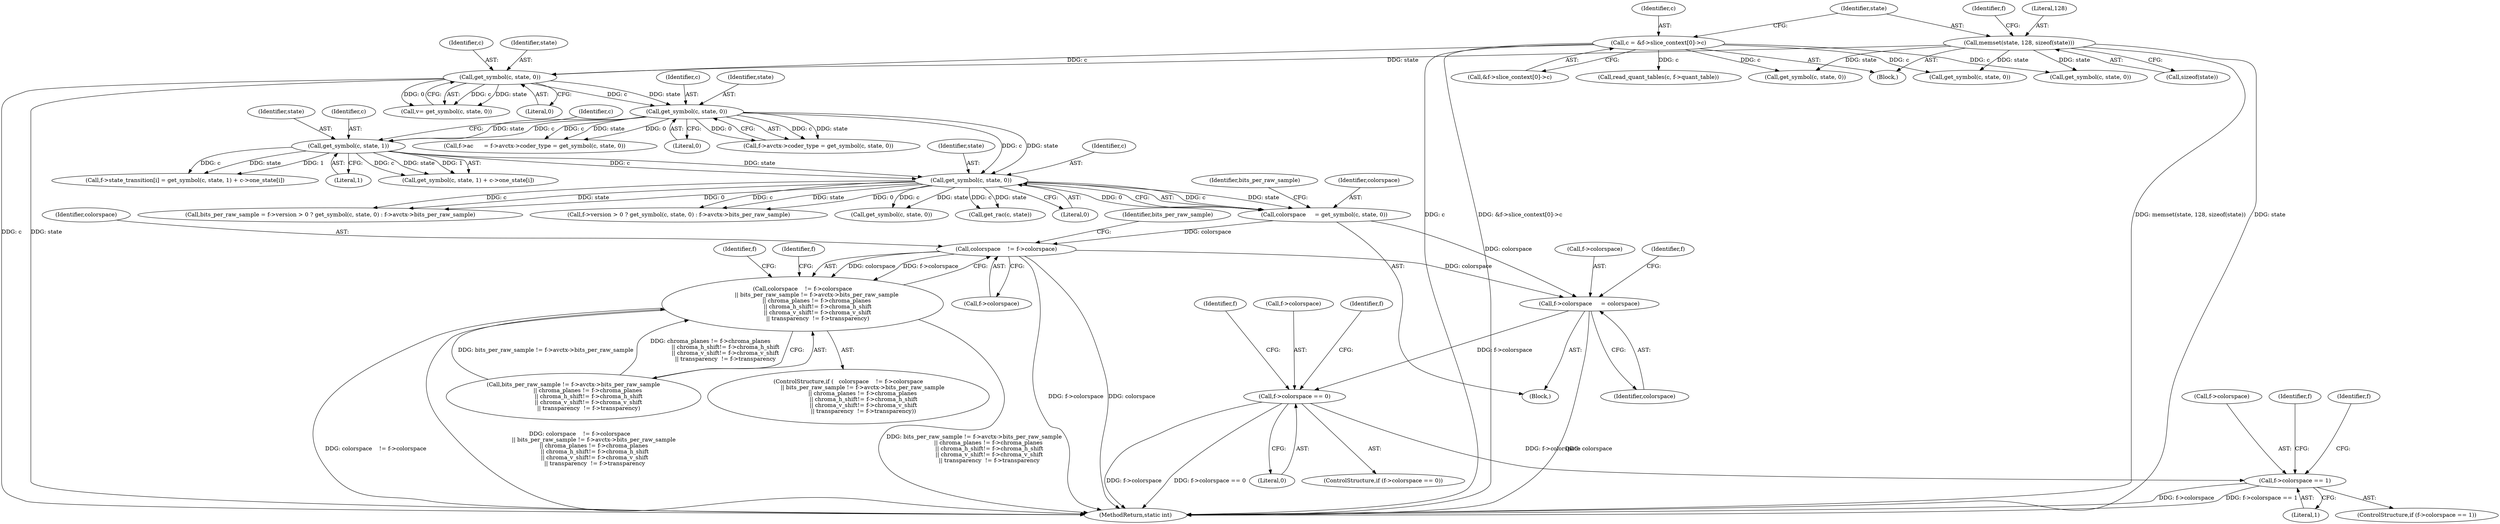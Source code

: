 digraph "0_FFmpeg_b05cd1ea7e45a836f7f6071a716c38bb30326e0f@pointer" {
"1000265" [label="(Call,colorspace    != f->colorspace)"];
"1000213" [label="(Call,colorspace     = get_symbol(c, state, 0))"];
"1000215" [label="(Call,get_symbol(c, state, 0))"];
"1000177" [label="(Call,get_symbol(c, state, 0))"];
"1000144" [label="(Call,get_symbol(c, state, 0))"];
"1000113" [label="(Call,c = &f->slice_context[0]->c)"];
"1000123" [label="(Call,memset(state, 128, sizeof(state)))"];
"1000204" [label="(Call,get_symbol(c, state, 1))"];
"1000264" [label="(Call,colorspace    != f->colorspace\n                || bits_per_raw_sample != f->avctx->bits_per_raw_sample\n                || chroma_planes != f->chroma_planes\n                 || chroma_h_shift!= f->chroma_h_shift\n                 || chroma_v_shift!= f->chroma_v_shift\n                 || transparency  != f->transparency)"];
"1000310" [label="(Call,f->colorspace     = colorspace)"];
"1000352" [label="(Call,f->colorspace == 0)"];
"1000722" [label="(Call,f->colorspace == 1)"];
"1000726" [label="(Literal,1)"];
"1000206" [label="(Identifier,state)"];
"1000265" [label="(Call,colorspace    != f->colorspace)"];
"1000723" [label="(Call,f->colorspace)"];
"1000142" [label="(Call,v= get_symbol(c, state, 0))"];
"1000312" [label="(Identifier,f)"];
"1000125" [label="(Literal,128)"];
"1000220" [label="(Identifier,bits_per_raw_sample)"];
"1000219" [label="(Call,bits_per_raw_sample = f->version > 0 ? get_symbol(c, state, 0) : f->avctx->bits_per_raw_sample)"];
"1000204" [label="(Call,get_symbol(c, state, 1))"];
"1000267" [label="(Call,f->colorspace)"];
"1000145" [label="(Identifier,c)"];
"1000179" [label="(Identifier,state)"];
"1001322" [label="(MethodReturn,static int)"];
"1000221" [label="(Call,f->version > 0 ? get_symbol(c, state, 0) : f->avctx->bits_per_raw_sample)"];
"1000114" [label="(Identifier,c)"];
"1000197" [label="(Call,f->state_transition[i] = get_symbol(c, state, 1) + c->one_state[i])"];
"1000264" [label="(Call,colorspace    != f->colorspace\n                || bits_per_raw_sample != f->avctx->bits_per_raw_sample\n                || chroma_planes != f->chroma_planes\n                 || chroma_h_shift!= f->chroma_h_shift\n                 || chroma_v_shift!= f->chroma_v_shift\n                 || transparency  != f->transparency)"];
"1001228" [label="(Call,get_symbol(c, state, 0))"];
"1000167" [label="(Call,f->ac      = f->avctx->coder_type = get_symbol(c, state, 0))"];
"1000356" [label="(Literal,0)"];
"1000115" [label="(Call,&f->slice_context[0]->c)"];
"1000180" [label="(Literal,0)"];
"1000266" [label="(Identifier,colorspace)"];
"1000144" [label="(Call,get_symbol(c, state, 0))"];
"1000722" [label="(Call,f->colorspace == 1)"];
"1000270" [label="(Call,bits_per_raw_sample != f->avctx->bits_per_raw_sample\n                || chroma_planes != f->chroma_planes\n                 || chroma_h_shift!= f->chroma_h_shift\n                 || chroma_v_shift!= f->chroma_v_shift\n                 || transparency  != f->transparency)"];
"1000205" [label="(Identifier,c)"];
"1000124" [label="(Identifier,state)"];
"1000213" [label="(Call,colorspace     = get_symbol(c, state, 0))"];
"1000178" [label="(Identifier,c)"];
"1000113" [label="(Call,c = &f->slice_context[0]->c)"];
"1000207" [label="(Literal,1)"];
"1000311" [label="(Call,f->colorspace)"];
"1000362" [label="(Identifier,f)"];
"1000123" [label="(Call,memset(state, 128, sizeof(state)))"];
"1000865" [label="(Call,read_quant_tables(c, f->quant_table))"];
"1000304" [label="(Identifier,f)"];
"1000147" [label="(Literal,0)"];
"1000724" [label="(Identifier,f)"];
"1000131" [label="(Identifier,f)"];
"1000318" [label="(Identifier,f)"];
"1000272" [label="(Identifier,bits_per_raw_sample)"];
"1000263" [label="(ControlStructure,if (   colorspace    != f->colorspace\n                || bits_per_raw_sample != f->avctx->bits_per_raw_sample\n                || chroma_planes != f->chroma_planes\n                 || chroma_h_shift!= f->chroma_h_shift\n                 || chroma_v_shift!= f->chroma_v_shift\n                 || transparency  != f->transparency))"];
"1000227" [label="(Call,get_symbol(c, state, 0))"];
"1000216" [label="(Identifier,c)"];
"1000895" [label="(Call,get_symbol(c, state, 0))"];
"1000238" [label="(Call,get_rac(c, state))"];
"1000721" [label="(ControlStructure,if (f->colorspace == 1))"];
"1000352" [label="(Call,f->colorspace == 0)"];
"1000217" [label="(Identifier,state)"];
"1000310" [label="(Call,f->colorspace     = colorspace)"];
"1000353" [label="(Call,f->colorspace)"];
"1000210" [label="(Identifier,c)"];
"1000833" [label="(Identifier,f)"];
"1000218" [label="(Literal,0)"];
"1000214" [label="(Identifier,colorspace)"];
"1000134" [label="(Block,)"];
"1000177" [label="(Call,get_symbol(c, state, 0))"];
"1000203" [label="(Call,get_symbol(c, state, 1) + c->one_state[i])"];
"1001043" [label="(Call,get_symbol(c, state, 0))"];
"1000351" [label="(ControlStructure,if (f->colorspace == 0))"];
"1000171" [label="(Call,f->avctx->coder_type = get_symbol(c, state, 0))"];
"1000731" [label="(Identifier,f)"];
"1000146" [label="(Identifier,state)"];
"1000104" [label="(Block,)"];
"1000215" [label="(Call,get_symbol(c, state, 0))"];
"1000126" [label="(Call,sizeof(state))"];
"1000314" [label="(Identifier,colorspace)"];
"1000265" -> "1000264"  [label="AST: "];
"1000265" -> "1000267"  [label="CFG: "];
"1000266" -> "1000265"  [label="AST: "];
"1000267" -> "1000265"  [label="AST: "];
"1000272" -> "1000265"  [label="CFG: "];
"1000264" -> "1000265"  [label="CFG: "];
"1000265" -> "1001322"  [label="DDG: f->colorspace"];
"1000265" -> "1001322"  [label="DDG: colorspace"];
"1000265" -> "1000264"  [label="DDG: colorspace"];
"1000265" -> "1000264"  [label="DDG: f->colorspace"];
"1000213" -> "1000265"  [label="DDG: colorspace"];
"1000265" -> "1000310"  [label="DDG: colorspace"];
"1000213" -> "1000134"  [label="AST: "];
"1000213" -> "1000215"  [label="CFG: "];
"1000214" -> "1000213"  [label="AST: "];
"1000215" -> "1000213"  [label="AST: "];
"1000220" -> "1000213"  [label="CFG: "];
"1000215" -> "1000213"  [label="DDG: c"];
"1000215" -> "1000213"  [label="DDG: state"];
"1000215" -> "1000213"  [label="DDG: 0"];
"1000213" -> "1000310"  [label="DDG: colorspace"];
"1000215" -> "1000218"  [label="CFG: "];
"1000216" -> "1000215"  [label="AST: "];
"1000217" -> "1000215"  [label="AST: "];
"1000218" -> "1000215"  [label="AST: "];
"1000177" -> "1000215"  [label="DDG: c"];
"1000177" -> "1000215"  [label="DDG: state"];
"1000204" -> "1000215"  [label="DDG: c"];
"1000204" -> "1000215"  [label="DDG: state"];
"1000215" -> "1000219"  [label="DDG: c"];
"1000215" -> "1000219"  [label="DDG: state"];
"1000215" -> "1000219"  [label="DDG: 0"];
"1000215" -> "1000221"  [label="DDG: c"];
"1000215" -> "1000221"  [label="DDG: state"];
"1000215" -> "1000221"  [label="DDG: 0"];
"1000215" -> "1000227"  [label="DDG: c"];
"1000215" -> "1000227"  [label="DDG: state"];
"1000215" -> "1000238"  [label="DDG: c"];
"1000215" -> "1000238"  [label="DDG: state"];
"1000177" -> "1000171"  [label="AST: "];
"1000177" -> "1000180"  [label="CFG: "];
"1000178" -> "1000177"  [label="AST: "];
"1000179" -> "1000177"  [label="AST: "];
"1000180" -> "1000177"  [label="AST: "];
"1000171" -> "1000177"  [label="CFG: "];
"1000177" -> "1000167"  [label="DDG: c"];
"1000177" -> "1000167"  [label="DDG: state"];
"1000177" -> "1000167"  [label="DDG: 0"];
"1000177" -> "1000171"  [label="DDG: c"];
"1000177" -> "1000171"  [label="DDG: state"];
"1000177" -> "1000171"  [label="DDG: 0"];
"1000144" -> "1000177"  [label="DDG: c"];
"1000144" -> "1000177"  [label="DDG: state"];
"1000177" -> "1000204"  [label="DDG: c"];
"1000177" -> "1000204"  [label="DDG: state"];
"1000144" -> "1000142"  [label="AST: "];
"1000144" -> "1000147"  [label="CFG: "];
"1000145" -> "1000144"  [label="AST: "];
"1000146" -> "1000144"  [label="AST: "];
"1000147" -> "1000144"  [label="AST: "];
"1000142" -> "1000144"  [label="CFG: "];
"1000144" -> "1001322"  [label="DDG: c"];
"1000144" -> "1001322"  [label="DDG: state"];
"1000144" -> "1000142"  [label="DDG: c"];
"1000144" -> "1000142"  [label="DDG: state"];
"1000144" -> "1000142"  [label="DDG: 0"];
"1000113" -> "1000144"  [label="DDG: c"];
"1000123" -> "1000144"  [label="DDG: state"];
"1000113" -> "1000104"  [label="AST: "];
"1000113" -> "1000115"  [label="CFG: "];
"1000114" -> "1000113"  [label="AST: "];
"1000115" -> "1000113"  [label="AST: "];
"1000124" -> "1000113"  [label="CFG: "];
"1000113" -> "1001322"  [label="DDG: c"];
"1000113" -> "1001322"  [label="DDG: &f->slice_context[0]->c"];
"1000113" -> "1000865"  [label="DDG: c"];
"1000113" -> "1000895"  [label="DDG: c"];
"1000113" -> "1001043"  [label="DDG: c"];
"1000113" -> "1001228"  [label="DDG: c"];
"1000123" -> "1000104"  [label="AST: "];
"1000123" -> "1000126"  [label="CFG: "];
"1000124" -> "1000123"  [label="AST: "];
"1000125" -> "1000123"  [label="AST: "];
"1000126" -> "1000123"  [label="AST: "];
"1000131" -> "1000123"  [label="CFG: "];
"1000123" -> "1001322"  [label="DDG: memset(state, 128, sizeof(state))"];
"1000123" -> "1001322"  [label="DDG: state"];
"1000123" -> "1000895"  [label="DDG: state"];
"1000123" -> "1001043"  [label="DDG: state"];
"1000123" -> "1001228"  [label="DDG: state"];
"1000204" -> "1000203"  [label="AST: "];
"1000204" -> "1000207"  [label="CFG: "];
"1000205" -> "1000204"  [label="AST: "];
"1000206" -> "1000204"  [label="AST: "];
"1000207" -> "1000204"  [label="AST: "];
"1000210" -> "1000204"  [label="CFG: "];
"1000204" -> "1000197"  [label="DDG: c"];
"1000204" -> "1000197"  [label="DDG: state"];
"1000204" -> "1000197"  [label="DDG: 1"];
"1000204" -> "1000203"  [label="DDG: c"];
"1000204" -> "1000203"  [label="DDG: state"];
"1000204" -> "1000203"  [label="DDG: 1"];
"1000264" -> "1000263"  [label="AST: "];
"1000264" -> "1000270"  [label="CFG: "];
"1000270" -> "1000264"  [label="AST: "];
"1000304" -> "1000264"  [label="CFG: "];
"1000312" -> "1000264"  [label="CFG: "];
"1000264" -> "1001322"  [label="DDG: colorspace    != f->colorspace"];
"1000264" -> "1001322"  [label="DDG: colorspace    != f->colorspace\n                || bits_per_raw_sample != f->avctx->bits_per_raw_sample\n                || chroma_planes != f->chroma_planes\n                 || chroma_h_shift!= f->chroma_h_shift\n                 || chroma_v_shift!= f->chroma_v_shift\n                 || transparency  != f->transparency"];
"1000264" -> "1001322"  [label="DDG: bits_per_raw_sample != f->avctx->bits_per_raw_sample\n                || chroma_planes != f->chroma_planes\n                 || chroma_h_shift!= f->chroma_h_shift\n                 || chroma_v_shift!= f->chroma_v_shift\n                 || transparency  != f->transparency"];
"1000270" -> "1000264"  [label="DDG: bits_per_raw_sample != f->avctx->bits_per_raw_sample"];
"1000270" -> "1000264"  [label="DDG: chroma_planes != f->chroma_planes\n                 || chroma_h_shift!= f->chroma_h_shift\n                 || chroma_v_shift!= f->chroma_v_shift\n                 || transparency  != f->transparency"];
"1000310" -> "1000134"  [label="AST: "];
"1000310" -> "1000314"  [label="CFG: "];
"1000311" -> "1000310"  [label="AST: "];
"1000314" -> "1000310"  [label="AST: "];
"1000318" -> "1000310"  [label="CFG: "];
"1000310" -> "1001322"  [label="DDG: colorspace"];
"1000310" -> "1000352"  [label="DDG: f->colorspace"];
"1000352" -> "1000351"  [label="AST: "];
"1000352" -> "1000356"  [label="CFG: "];
"1000353" -> "1000352"  [label="AST: "];
"1000356" -> "1000352"  [label="AST: "];
"1000362" -> "1000352"  [label="CFG: "];
"1000724" -> "1000352"  [label="CFG: "];
"1000352" -> "1001322"  [label="DDG: f->colorspace"];
"1000352" -> "1001322"  [label="DDG: f->colorspace == 0"];
"1000352" -> "1000722"  [label="DDG: f->colorspace"];
"1000722" -> "1000721"  [label="AST: "];
"1000722" -> "1000726"  [label="CFG: "];
"1000723" -> "1000722"  [label="AST: "];
"1000726" -> "1000722"  [label="AST: "];
"1000731" -> "1000722"  [label="CFG: "];
"1000833" -> "1000722"  [label="CFG: "];
"1000722" -> "1001322"  [label="DDG: f->colorspace == 1"];
"1000722" -> "1001322"  [label="DDG: f->colorspace"];
}
